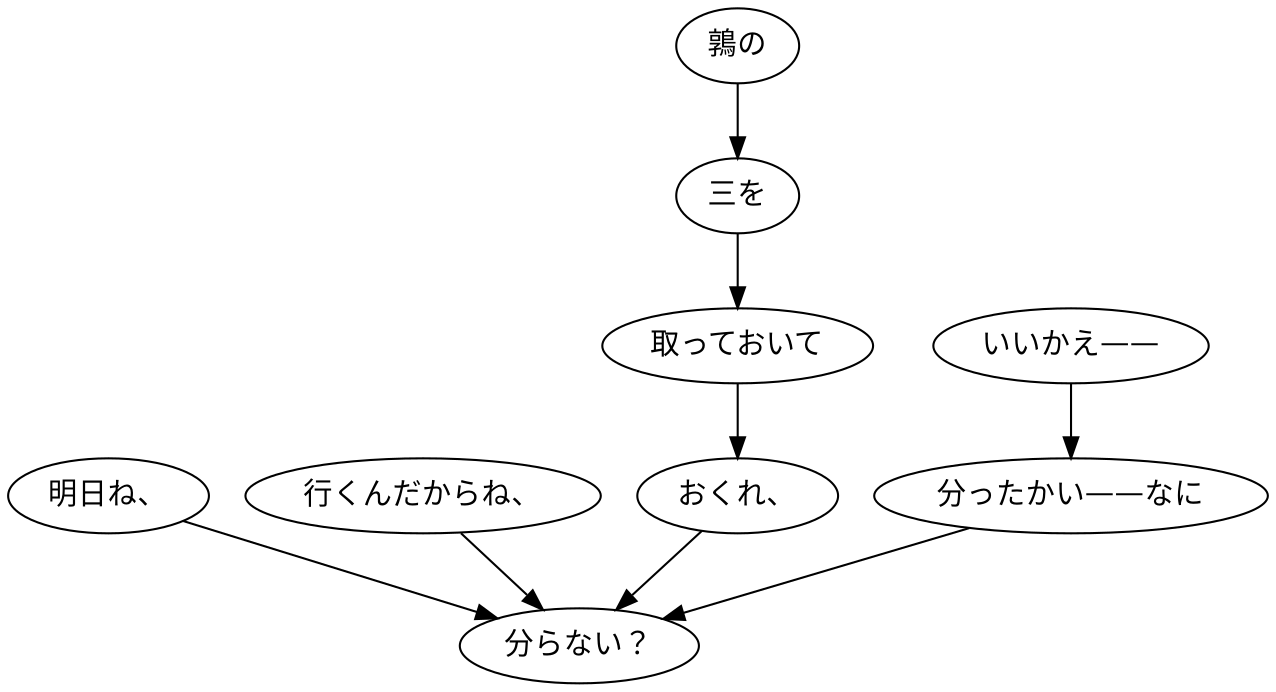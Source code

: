 digraph graph1876 {
	node0 [label="明日ね、"];
	node1 [label="行くんだからね、"];
	node2 [label="鶉の"];
	node3 [label="三を"];
	node4 [label="取っておいて"];
	node5 [label="おくれ、"];
	node6 [label="いいかえ——"];
	node7 [label="分ったかい——なに"];
	node8 [label="分らない？"];
	node0 -> node8;
	node1 -> node8;
	node2 -> node3;
	node3 -> node4;
	node4 -> node5;
	node5 -> node8;
	node6 -> node7;
	node7 -> node8;
}
